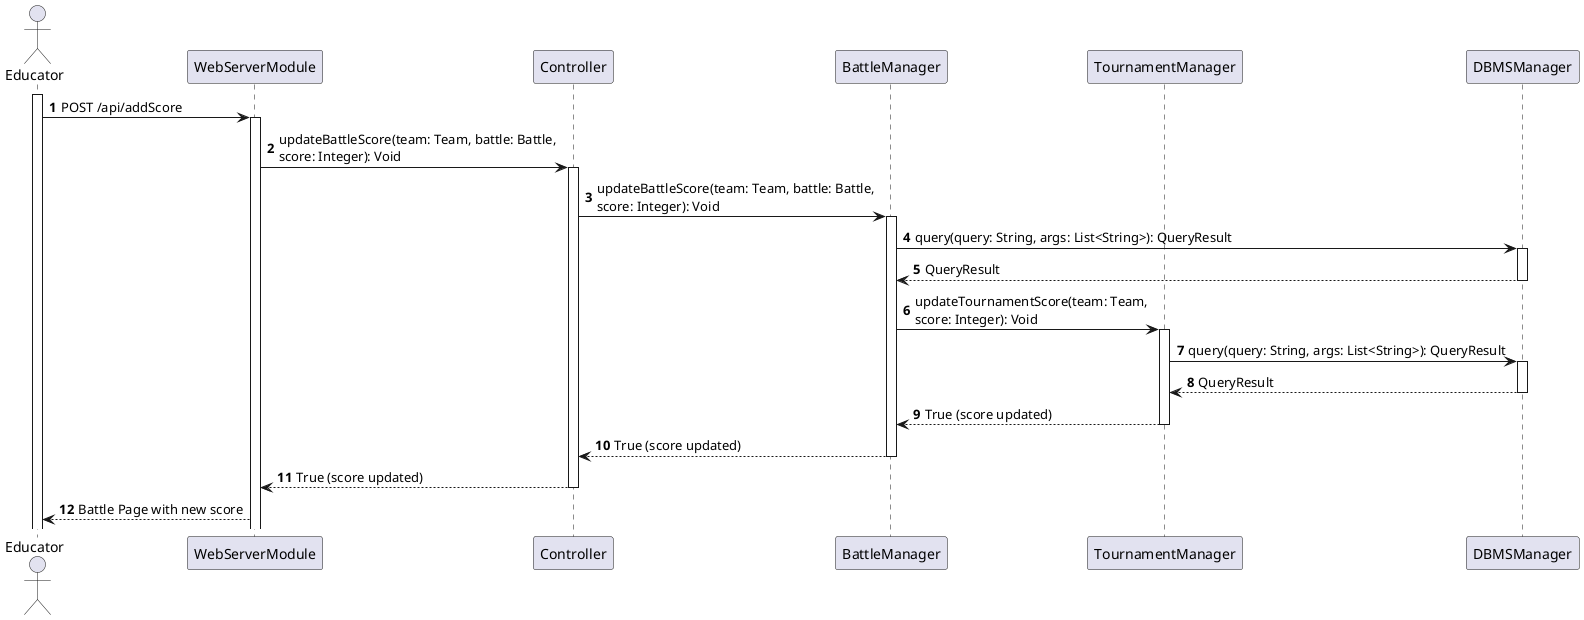 @startuml

autonumber

actor Educator as U
participant WebServerModule as WS
participant Controller as C
participant BattleManager as BM
participant TournamentManager as TM
participant DBMSManager as DBMS

activate U
U->WS: POST /api/addScore
activate WS
WS->C: updateBattleScore(team: Team, battle: Battle,\nscore: Integer): Void
activate C
C->BM: updateBattleScore(team: Team, battle: Battle,\nscore: Integer): Void
activate BM
BM->DBMS: query(query: String, args: List<String>): QueryResult
activate DBMS
DBMS-->BM: QueryResult
deactivate DBMS
BM->TM: updateTournamentScore(team: Team,\nscore: Integer): Void
activate TM
TM->DBMS: query(query: String, args: List<String>): QueryResult
activate DBMS
DBMS-->TM: QueryResult
deactivate DBMS
TM-->BM: True (score updated)
deactivate TM
BM-->C: True (score updated)
deactivate BM
C-->WS: True (score updated)
deactivate C
WS-->U: Battle Page with new score

@enduml